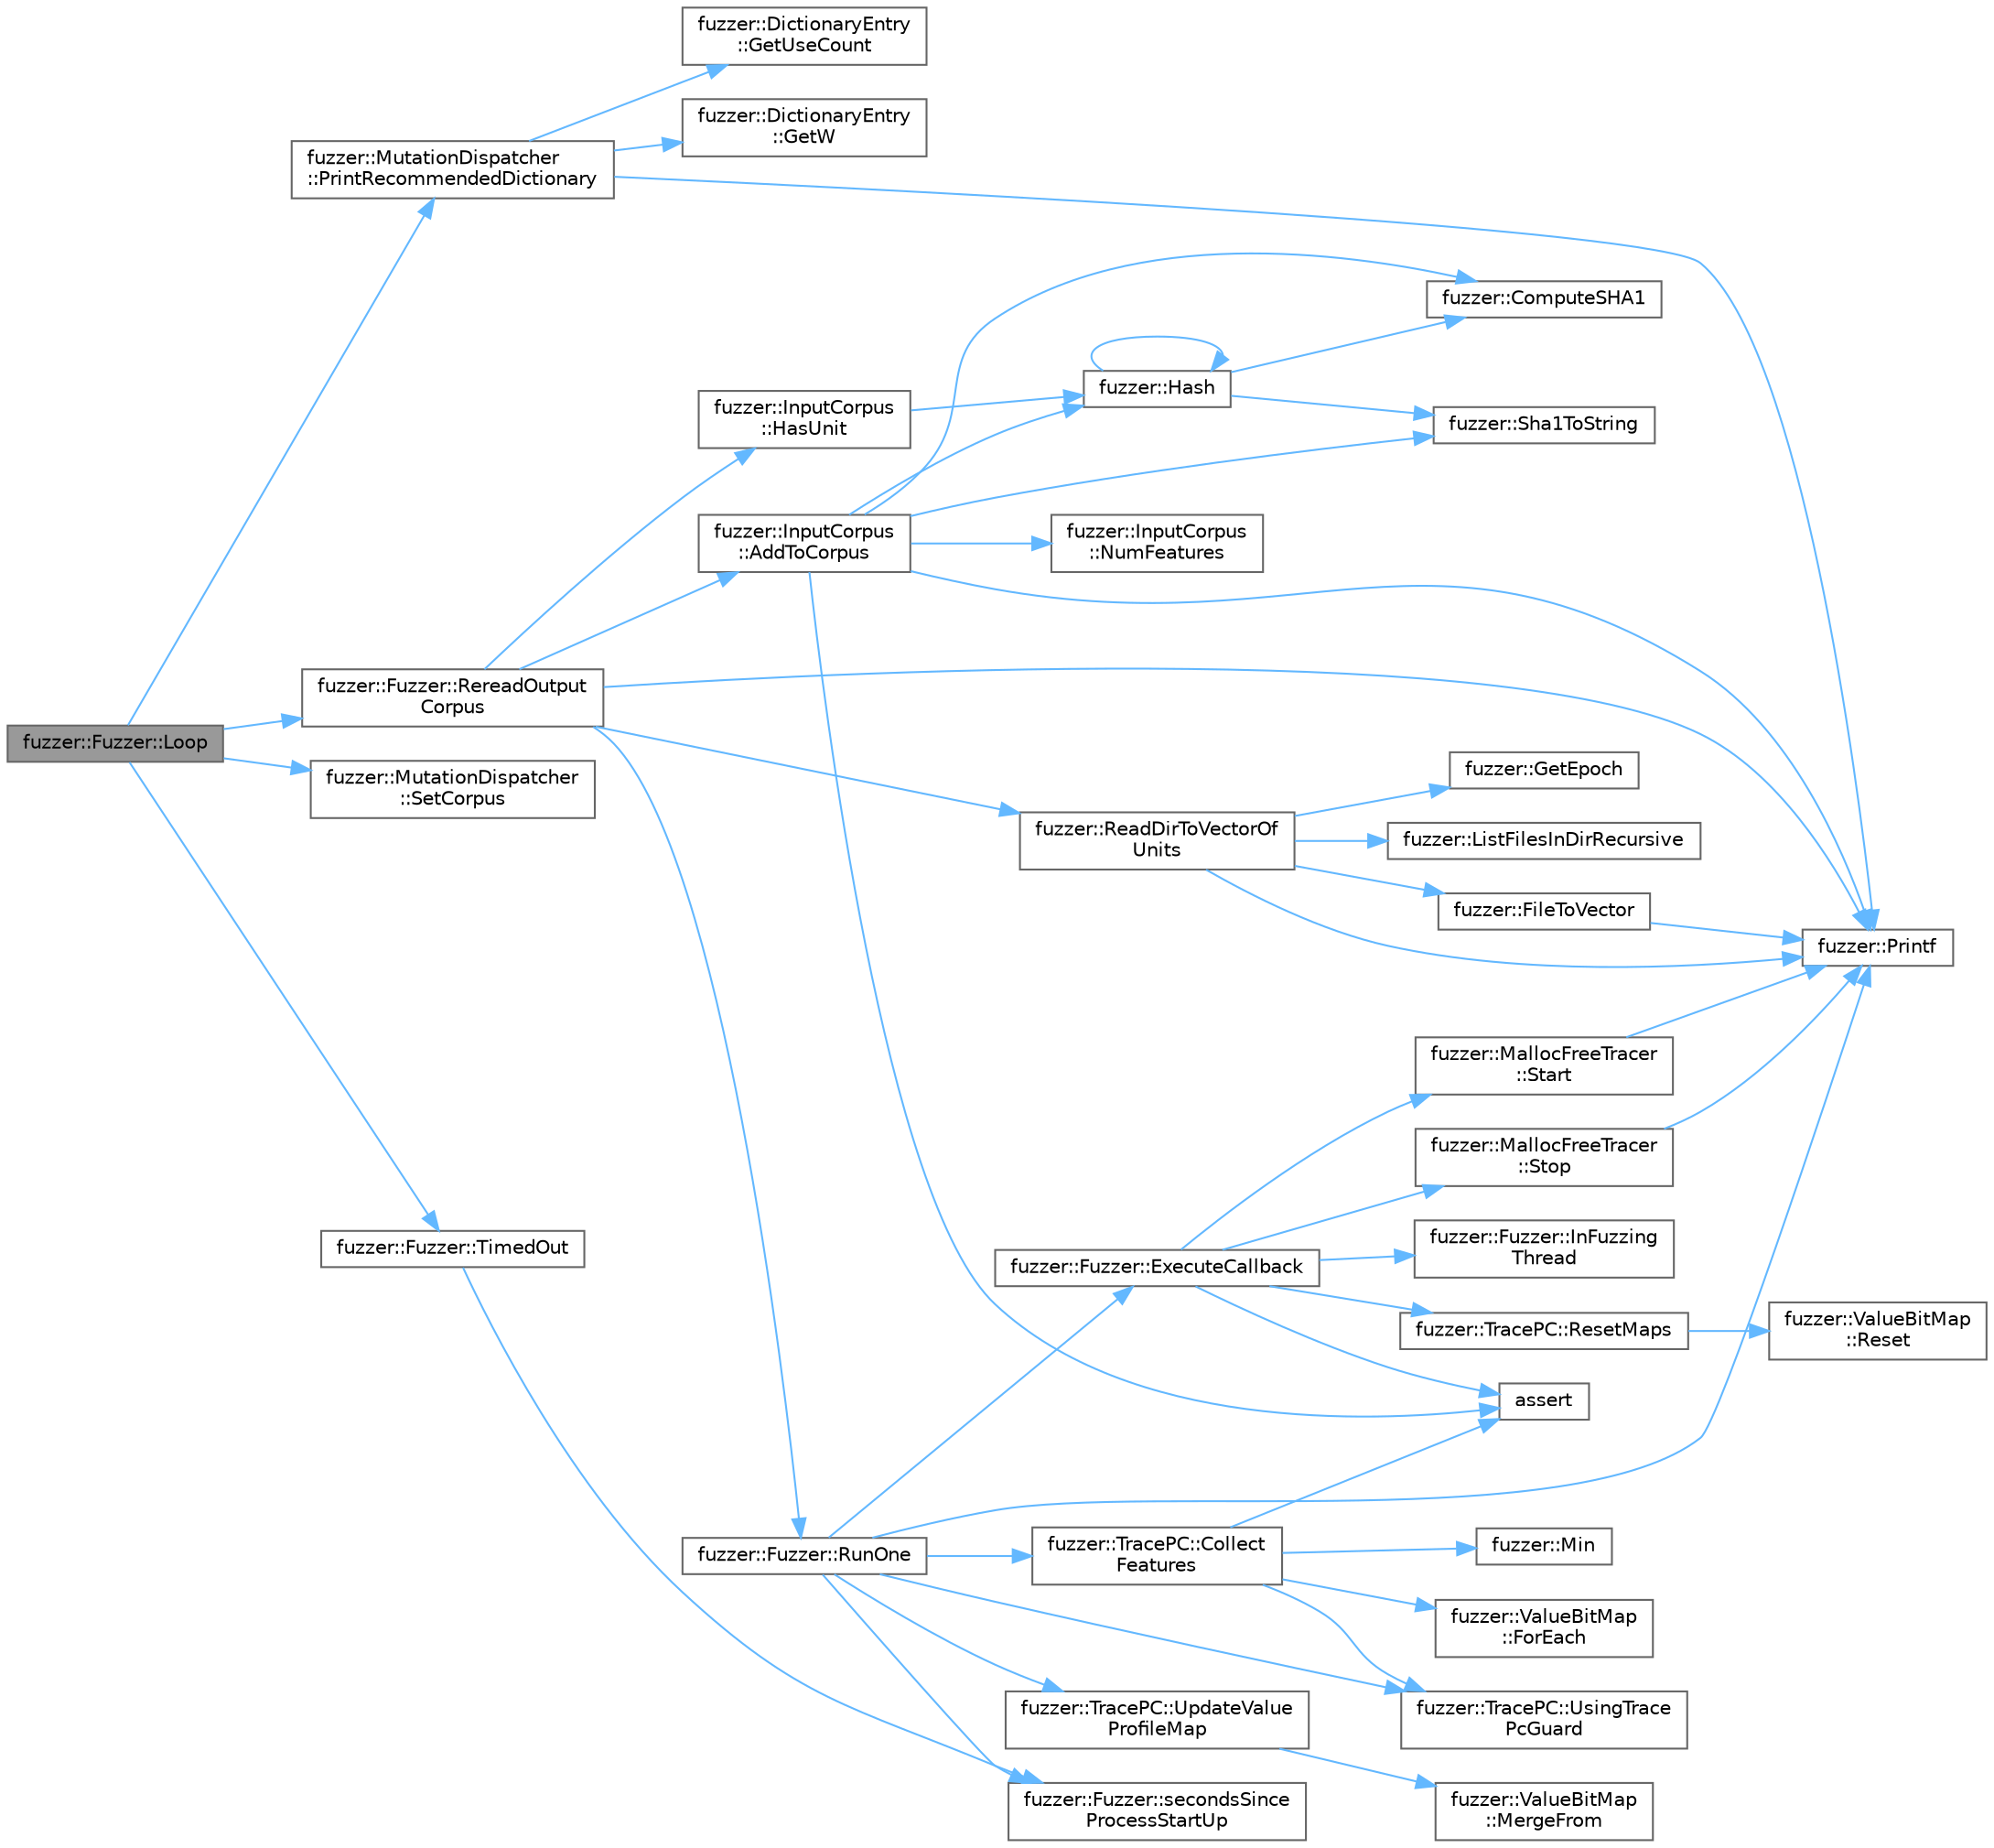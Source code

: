digraph "fuzzer::Fuzzer::Loop"
{
 // LATEX_PDF_SIZE
  bgcolor="transparent";
  edge [fontname=Helvetica,fontsize=10,labelfontname=Helvetica,labelfontsize=10];
  node [fontname=Helvetica,fontsize=10,shape=box,height=0.2,width=0.4];
  rankdir="LR";
  Node1 [id="Node000001",label="fuzzer::Fuzzer::Loop",height=0.2,width=0.4,color="gray40", fillcolor="grey60", style="filled", fontcolor="black",tooltip=" "];
  Node1 -> Node2 [id="edge1_Node000001_Node000002",color="steelblue1",style="solid",tooltip=" "];
  Node2 [id="Node000002",label="fuzzer::MutationDispatcher\l::PrintRecommendedDictionary",height=0.2,width=0.4,color="grey40", fillcolor="white", style="filled",URL="$classfuzzer_1_1_mutation_dispatcher.html#a2846a7899fa59000aeaf909b8174f6a9",tooltip=" "];
  Node2 -> Node3 [id="edge2_Node000002_Node000003",color="steelblue1",style="solid",tooltip=" "];
  Node3 [id="Node000003",label="fuzzer::DictionaryEntry\l::GetUseCount",height=0.2,width=0.4,color="grey40", fillcolor="white", style="filled",URL="$classfuzzer_1_1_dictionary_entry.html#a92db3fde5416ecd216bf96628db4382a",tooltip=" "];
  Node2 -> Node4 [id="edge3_Node000002_Node000004",color="steelblue1",style="solid",tooltip=" "];
  Node4 [id="Node000004",label="fuzzer::DictionaryEntry\l::GetW",height=0.2,width=0.4,color="grey40", fillcolor="white", style="filled",URL="$classfuzzer_1_1_dictionary_entry.html#ab558eebaa898b41de86f4ce8aa4112e8",tooltip=" "];
  Node2 -> Node5 [id="edge4_Node000002_Node000005",color="steelblue1",style="solid",tooltip=" "];
  Node5 [id="Node000005",label="fuzzer::Printf",height=0.2,width=0.4,color="grey40", fillcolor="white", style="filled",URL="$namespacefuzzer.html#afab785891fdb74f8fd33bca421bde935",tooltip=" "];
  Node1 -> Node6 [id="edge5_Node000001_Node000006",color="steelblue1",style="solid",tooltip=" "];
  Node6 [id="Node000006",label="fuzzer::Fuzzer::RereadOutput\lCorpus",height=0.2,width=0.4,color="grey40", fillcolor="white", style="filled",URL="$classfuzzer_1_1_fuzzer.html#a44506dc46253928eb73397091d6c4c32",tooltip=" "];
  Node6 -> Node7 [id="edge6_Node000006_Node000007",color="steelblue1",style="solid",tooltip=" "];
  Node7 [id="Node000007",label="fuzzer::InputCorpus\l::AddToCorpus",height=0.2,width=0.4,color="grey40", fillcolor="white", style="filled",URL="$classfuzzer_1_1_input_corpus.html#ac90b42d22754fcd60b9cb67f92ee4995",tooltip=" "];
  Node7 -> Node8 [id="edge7_Node000007_Node000008",color="steelblue1",style="solid",tooltip=" "];
  Node8 [id="Node000008",label="assert",height=0.2,width=0.4,color="grey40", fillcolor="white", style="filled",URL="$_fuzzer_trace_p_c_8cpp.html#aa099297e8e2ed3ff1bcc3de3ff413238",tooltip=" "];
  Node7 -> Node9 [id="edge8_Node000007_Node000009",color="steelblue1",style="solid",tooltip=" "];
  Node9 [id="Node000009",label="fuzzer::ComputeSHA1",height=0.2,width=0.4,color="grey40", fillcolor="white", style="filled",URL="$namespacefuzzer.html#a315b24f5436223321f5dd87f04ad90fc",tooltip=" "];
  Node7 -> Node10 [id="edge9_Node000007_Node000010",color="steelblue1",style="solid",tooltip=" "];
  Node10 [id="Node000010",label="fuzzer::Hash",height=0.2,width=0.4,color="grey40", fillcolor="white", style="filled",URL="$namespacefuzzer.html#abebfdee7cc880967073a09d61e12e182",tooltip=" "];
  Node10 -> Node9 [id="edge10_Node000010_Node000009",color="steelblue1",style="solid",tooltip=" "];
  Node10 -> Node10 [id="edge11_Node000010_Node000010",color="steelblue1",style="solid",tooltip=" "];
  Node10 -> Node11 [id="edge12_Node000010_Node000011",color="steelblue1",style="solid",tooltip=" "];
  Node11 [id="Node000011",label="fuzzer::Sha1ToString",height=0.2,width=0.4,color="grey40", fillcolor="white", style="filled",URL="$namespacefuzzer.html#af169a5e81c6e590e4240ccfbb84b8b6a",tooltip=" "];
  Node7 -> Node12 [id="edge13_Node000007_Node000012",color="steelblue1",style="solid",tooltip=" "];
  Node12 [id="Node000012",label="fuzzer::InputCorpus\l::NumFeatures",height=0.2,width=0.4,color="grey40", fillcolor="white", style="filled",URL="$classfuzzer_1_1_input_corpus.html#a9c696dfbff62d817a51d74cb0cae17fa",tooltip=" "];
  Node7 -> Node5 [id="edge14_Node000007_Node000005",color="steelblue1",style="solid",tooltip=" "];
  Node7 -> Node11 [id="edge15_Node000007_Node000011",color="steelblue1",style="solid",tooltip=" "];
  Node6 -> Node13 [id="edge16_Node000006_Node000013",color="steelblue1",style="solid",tooltip=" "];
  Node13 [id="Node000013",label="fuzzer::InputCorpus\l::HasUnit",height=0.2,width=0.4,color="grey40", fillcolor="white", style="filled",URL="$classfuzzer_1_1_input_corpus.html#a3c108aa07e1cd4ea35bb96af686dab44",tooltip=" "];
  Node13 -> Node10 [id="edge17_Node000013_Node000010",color="steelblue1",style="solid",tooltip=" "];
  Node6 -> Node5 [id="edge18_Node000006_Node000005",color="steelblue1",style="solid",tooltip=" "];
  Node6 -> Node14 [id="edge19_Node000006_Node000014",color="steelblue1",style="solid",tooltip=" "];
  Node14 [id="Node000014",label="fuzzer::ReadDirToVectorOf\lUnits",height=0.2,width=0.4,color="grey40", fillcolor="white", style="filled",URL="$namespacefuzzer.html#aa656896c760e996b44c0a0299c2ee250",tooltip=" "];
  Node14 -> Node15 [id="edge20_Node000014_Node000015",color="steelblue1",style="solid",tooltip=" "];
  Node15 [id="Node000015",label="fuzzer::FileToVector",height=0.2,width=0.4,color="grey40", fillcolor="white", style="filled",URL="$namespacefuzzer.html#ad0d32f18af1b62563991edc4642a6fa0",tooltip=" "];
  Node15 -> Node5 [id="edge21_Node000015_Node000005",color="steelblue1",style="solid",tooltip=" "];
  Node14 -> Node16 [id="edge22_Node000014_Node000016",color="steelblue1",style="solid",tooltip=" "];
  Node16 [id="Node000016",label="fuzzer::GetEpoch",height=0.2,width=0.4,color="grey40", fillcolor="white", style="filled",URL="$namespacefuzzer.html#abb0a4d30f608e64c47fb571fccbb67e6",tooltip=" "];
  Node14 -> Node17 [id="edge23_Node000014_Node000017",color="steelblue1",style="solid",tooltip=" "];
  Node17 [id="Node000017",label="fuzzer::ListFilesInDirRecursive",height=0.2,width=0.4,color="grey40", fillcolor="white", style="filled",URL="$namespacefuzzer.html#a9d580ac8512c7e2987ca2193ee678dd2",tooltip=" "];
  Node14 -> Node5 [id="edge24_Node000014_Node000005",color="steelblue1",style="solid",tooltip=" "];
  Node6 -> Node18 [id="edge25_Node000006_Node000018",color="steelblue1",style="solid",tooltip=" "];
  Node18 [id="Node000018",label="fuzzer::Fuzzer::RunOne",height=0.2,width=0.4,color="grey40", fillcolor="white", style="filled",URL="$classfuzzer_1_1_fuzzer.html#a89cb175e3dd6b4e14beb716a8a64f10c",tooltip=" "];
  Node18 -> Node19 [id="edge26_Node000018_Node000019",color="steelblue1",style="solid",tooltip=" "];
  Node19 [id="Node000019",label="fuzzer::TracePC::Collect\lFeatures",height=0.2,width=0.4,color="grey40", fillcolor="white", style="filled",URL="$classfuzzer_1_1_trace_p_c.html#a55ed957cdbb049a9e2d5bb4fb9455d79",tooltip=" "];
  Node19 -> Node8 [id="edge27_Node000019_Node000008",color="steelblue1",style="solid",tooltip=" "];
  Node19 -> Node20 [id="edge28_Node000019_Node000020",color="steelblue1",style="solid",tooltip=" "];
  Node20 [id="Node000020",label="fuzzer::ValueBitMap\l::ForEach",height=0.2,width=0.4,color="grey40", fillcolor="white", style="filled",URL="$structfuzzer_1_1_value_bit_map.html#a152e13d2af4b78d639e4225f2dd2f040",tooltip=" "];
  Node19 -> Node21 [id="edge29_Node000019_Node000021",color="steelblue1",style="solid",tooltip=" "];
  Node21 [id="Node000021",label="fuzzer::Min",height=0.2,width=0.4,color="grey40", fillcolor="white", style="filled",URL="$namespacefuzzer.html#a5d55e117eab080df334785a11032f9a1",tooltip=" "];
  Node19 -> Node22 [id="edge30_Node000019_Node000022",color="steelblue1",style="solid",tooltip=" "];
  Node22 [id="Node000022",label="fuzzer::TracePC::UsingTrace\lPcGuard",height=0.2,width=0.4,color="grey40", fillcolor="white", style="filled",URL="$classfuzzer_1_1_trace_p_c.html#a29a541c6620ce8b571bc0657205134e6",tooltip=" "];
  Node18 -> Node23 [id="edge31_Node000018_Node000023",color="steelblue1",style="solid",tooltip=" "];
  Node23 [id="Node000023",label="fuzzer::Fuzzer::ExecuteCallback",height=0.2,width=0.4,color="grey40", fillcolor="white", style="filled",URL="$classfuzzer_1_1_fuzzer.html#a5a299bed53a0c2d2ffd6557c173f7e40",tooltip=" "];
  Node23 -> Node8 [id="edge32_Node000023_Node000008",color="steelblue1",style="solid",tooltip=" "];
  Node23 -> Node24 [id="edge33_Node000023_Node000024",color="steelblue1",style="solid",tooltip=" "];
  Node24 [id="Node000024",label="fuzzer::Fuzzer::InFuzzing\lThread",height=0.2,width=0.4,color="grey40", fillcolor="white", style="filled",URL="$classfuzzer_1_1_fuzzer.html#a6b8043b43eaa243299df6d64ba8413b6",tooltip=" "];
  Node23 -> Node25 [id="edge34_Node000023_Node000025",color="steelblue1",style="solid",tooltip=" "];
  Node25 [id="Node000025",label="fuzzer::TracePC::ResetMaps",height=0.2,width=0.4,color="grey40", fillcolor="white", style="filled",URL="$classfuzzer_1_1_trace_p_c.html#ab843236d692511688e9d754f926de962",tooltip=" "];
  Node25 -> Node26 [id="edge35_Node000025_Node000026",color="steelblue1",style="solid",tooltip=" "];
  Node26 [id="Node000026",label="fuzzer::ValueBitMap\l::Reset",height=0.2,width=0.4,color="grey40", fillcolor="white", style="filled",URL="$structfuzzer_1_1_value_bit_map.html#a7e0a77c4c7b3631b136ea7f2d3f6ceaf",tooltip=" "];
  Node23 -> Node27 [id="edge36_Node000023_Node000027",color="steelblue1",style="solid",tooltip=" "];
  Node27 [id="Node000027",label="fuzzer::MallocFreeTracer\l::Start",height=0.2,width=0.4,color="grey40", fillcolor="white", style="filled",URL="$structfuzzer_1_1_malloc_free_tracer.html#a33e0a6e9470e71e395f44b3e285cc747",tooltip=" "];
  Node27 -> Node5 [id="edge37_Node000027_Node000005",color="steelblue1",style="solid",tooltip=" "];
  Node23 -> Node28 [id="edge38_Node000023_Node000028",color="steelblue1",style="solid",tooltip=" "];
  Node28 [id="Node000028",label="fuzzer::MallocFreeTracer\l::Stop",height=0.2,width=0.4,color="grey40", fillcolor="white", style="filled",URL="$structfuzzer_1_1_malloc_free_tracer.html#aeea33120b85a8a1fddf17646449c40cf",tooltip=" "];
  Node28 -> Node5 [id="edge39_Node000028_Node000005",color="steelblue1",style="solid",tooltip=" "];
  Node18 -> Node5 [id="edge40_Node000018_Node000005",color="steelblue1",style="solid",tooltip=" "];
  Node18 -> Node29 [id="edge41_Node000018_Node000029",color="steelblue1",style="solid",tooltip=" "];
  Node29 [id="Node000029",label="fuzzer::Fuzzer::secondsSince\lProcessStartUp",height=0.2,width=0.4,color="grey40", fillcolor="white", style="filled",URL="$classfuzzer_1_1_fuzzer.html#a71ac55e6fdd0979496a9c65f99fe33c5",tooltip=" "];
  Node18 -> Node30 [id="edge42_Node000018_Node000030",color="steelblue1",style="solid",tooltip=" "];
  Node30 [id="Node000030",label="fuzzer::TracePC::UpdateValue\lProfileMap",height=0.2,width=0.4,color="grey40", fillcolor="white", style="filled",URL="$classfuzzer_1_1_trace_p_c.html#a0b16b7fef77ffd1f2db211cbf79120cc",tooltip=" "];
  Node30 -> Node31 [id="edge43_Node000030_Node000031",color="steelblue1",style="solid",tooltip=" "];
  Node31 [id="Node000031",label="fuzzer::ValueBitMap\l::MergeFrom",height=0.2,width=0.4,color="grey40", fillcolor="white", style="filled",URL="$structfuzzer_1_1_value_bit_map.html#af95bf22fe5b5b440c5bfd78e6f59dd60",tooltip=" "];
  Node18 -> Node22 [id="edge44_Node000018_Node000022",color="steelblue1",style="solid",tooltip=" "];
  Node1 -> Node32 [id="edge45_Node000001_Node000032",color="steelblue1",style="solid",tooltip=" "];
  Node32 [id="Node000032",label="fuzzer::MutationDispatcher\l::SetCorpus",height=0.2,width=0.4,color="grey40", fillcolor="white", style="filled",URL="$classfuzzer_1_1_mutation_dispatcher.html#ab60a358f47caa871d33dd92dc5d1cd7b",tooltip=" "];
  Node1 -> Node33 [id="edge46_Node000001_Node000033",color="steelblue1",style="solid",tooltip=" "];
  Node33 [id="Node000033",label="fuzzer::Fuzzer::TimedOut",height=0.2,width=0.4,color="grey40", fillcolor="white", style="filled",URL="$classfuzzer_1_1_fuzzer.html#acde1eccc2e342f62136ab3531b2b5630",tooltip=" "];
  Node33 -> Node29 [id="edge47_Node000033_Node000029",color="steelblue1",style="solid",tooltip=" "];
}
